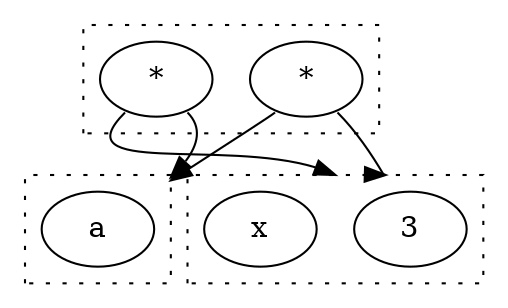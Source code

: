 digraph egraph {
  compound=true
  clusterrank=local
  subgraph cluster_0 {
    style=dotted
    0.0[label = "a"]
  }
  subgraph cluster_1 {
    style=dotted
    1.0[label = "3"]
    1.1[label = "x"]
  }
  subgraph cluster_2 {
    style=dotted
    2.0[label = "*"]
    2.1[label = "*"]
  }
  2.0:sw -> 0.0 [lhead = cluster_0, ]
  2.0:se -> 1.0 [lhead = cluster_1, ]
  2.1:sw -> 1.0 [lhead = cluster_1, ]
  2.1:se -> 0.0 [lhead = cluster_0, ]
}